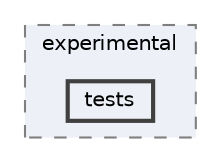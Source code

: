 digraph "/home/jam/Research/IRES-2025/dev/src/llm-scripts/testing/hypothesis-testing/hyp-env/lib/python3.12/site-packages/sklearn/experimental/tests"
{
 // LATEX_PDF_SIZE
  bgcolor="transparent";
  edge [fontname=Helvetica,fontsize=10,labelfontname=Helvetica,labelfontsize=10];
  node [fontname=Helvetica,fontsize=10,shape=box,height=0.2,width=0.4];
  compound=true
  subgraph clusterdir_982cff97a7668437691ac5e11e09c312 {
    graph [ bgcolor="#edf0f7", pencolor="grey50", label="experimental", fontname=Helvetica,fontsize=10 style="filled,dashed", URL="dir_982cff97a7668437691ac5e11e09c312.html",tooltip=""]
  dir_8bb87303fd8bd4fdb24eebe54cc44fb1 [label="tests", fillcolor="#edf0f7", color="grey25", style="filled,bold", URL="dir_8bb87303fd8bd4fdb24eebe54cc44fb1.html",tooltip=""];
  }
}
